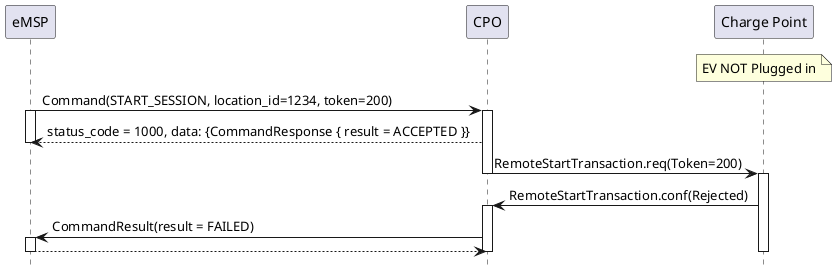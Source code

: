@startuml
hide footbox

participant eMSP
participant CPO
participant "Charge Point" as CP

NOTE OVER CP: EV NOT Plugged in

eMSP ->  CPO:  Command(START_SESSION, location_id=1234, token=200)
activate eMSP
activate CPO
CPO  --> eMSP: status_code = 1000, data: {CommandResponse { result = ACCEPTED }}
deactivate eMSP

CPO  ->  CP:   RemoteStartTransaction.req(Token=200)
deactivate CPO
activate CP
CP   ->  CPO:  RemoteStartTransaction.conf(Rejected)
activate CPO
CPO  ->  eMSP: CommandResult(result = FAILED)
activate eMSP
eMSP --> CPO: 
deactivate CPO
deactivate eMSP

deactivate CP

@enduml
